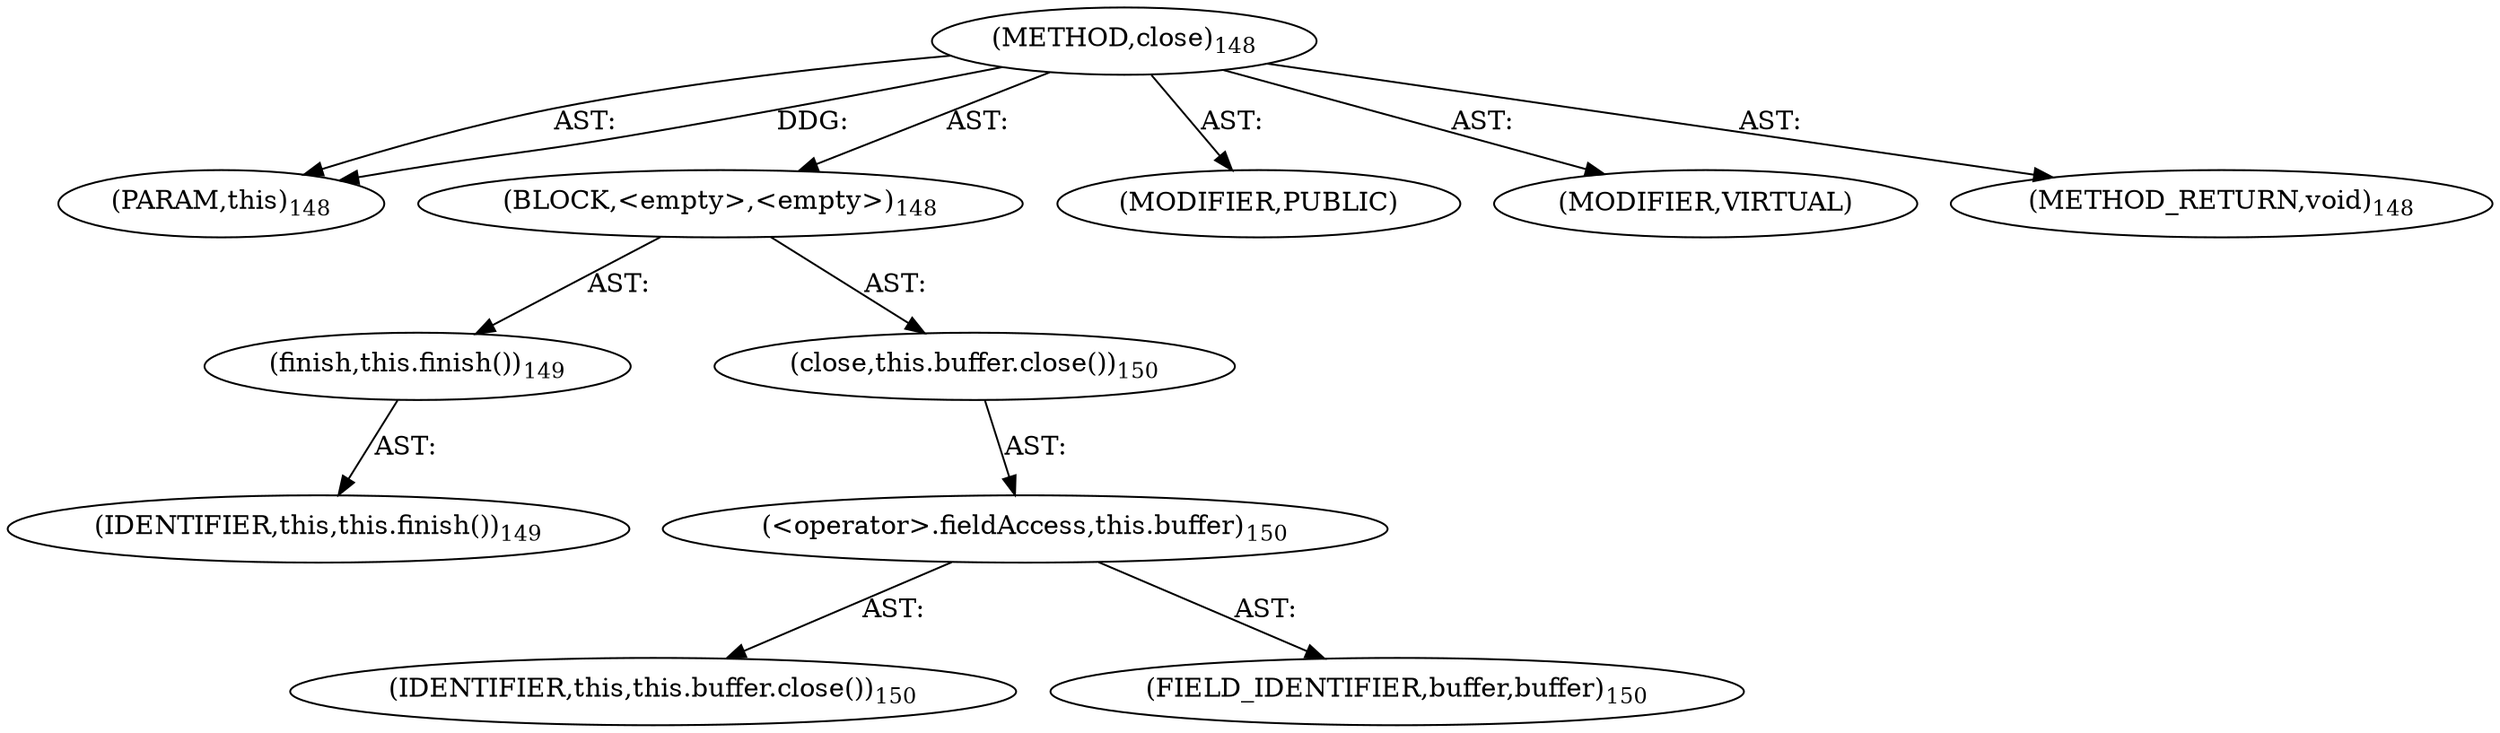 digraph "close" {  
"111669149703" [label = <(METHOD,close)<SUB>148</SUB>> ]
"115964116996" [label = <(PARAM,this)<SUB>148</SUB>> ]
"25769803783" [label = <(BLOCK,&lt;empty&gt;,&lt;empty&gt;)<SUB>148</SUB>> ]
"30064771106" [label = <(finish,this.finish())<SUB>149</SUB>> ]
"68719476740" [label = <(IDENTIFIER,this,this.finish())<SUB>149</SUB>> ]
"30064771107" [label = <(close,this.buffer.close())<SUB>150</SUB>> ]
"30064771108" [label = <(&lt;operator&gt;.fieldAccess,this.buffer)<SUB>150</SUB>> ]
"68719476741" [label = <(IDENTIFIER,this,this.buffer.close())<SUB>150</SUB>> ]
"55834574863" [label = <(FIELD_IDENTIFIER,buffer,buffer)<SUB>150</SUB>> ]
"133143986205" [label = <(MODIFIER,PUBLIC)> ]
"133143986206" [label = <(MODIFIER,VIRTUAL)> ]
"128849018887" [label = <(METHOD_RETURN,void)<SUB>148</SUB>> ]
  "111669149703" -> "115964116996"  [ label = "AST: "] 
  "111669149703" -> "25769803783"  [ label = "AST: "] 
  "111669149703" -> "133143986205"  [ label = "AST: "] 
  "111669149703" -> "133143986206"  [ label = "AST: "] 
  "111669149703" -> "128849018887"  [ label = "AST: "] 
  "25769803783" -> "30064771106"  [ label = "AST: "] 
  "25769803783" -> "30064771107"  [ label = "AST: "] 
  "30064771106" -> "68719476740"  [ label = "AST: "] 
  "30064771107" -> "30064771108"  [ label = "AST: "] 
  "30064771108" -> "68719476741"  [ label = "AST: "] 
  "30064771108" -> "55834574863"  [ label = "AST: "] 
  "111669149703" -> "115964116996"  [ label = "DDG: "] 
}
